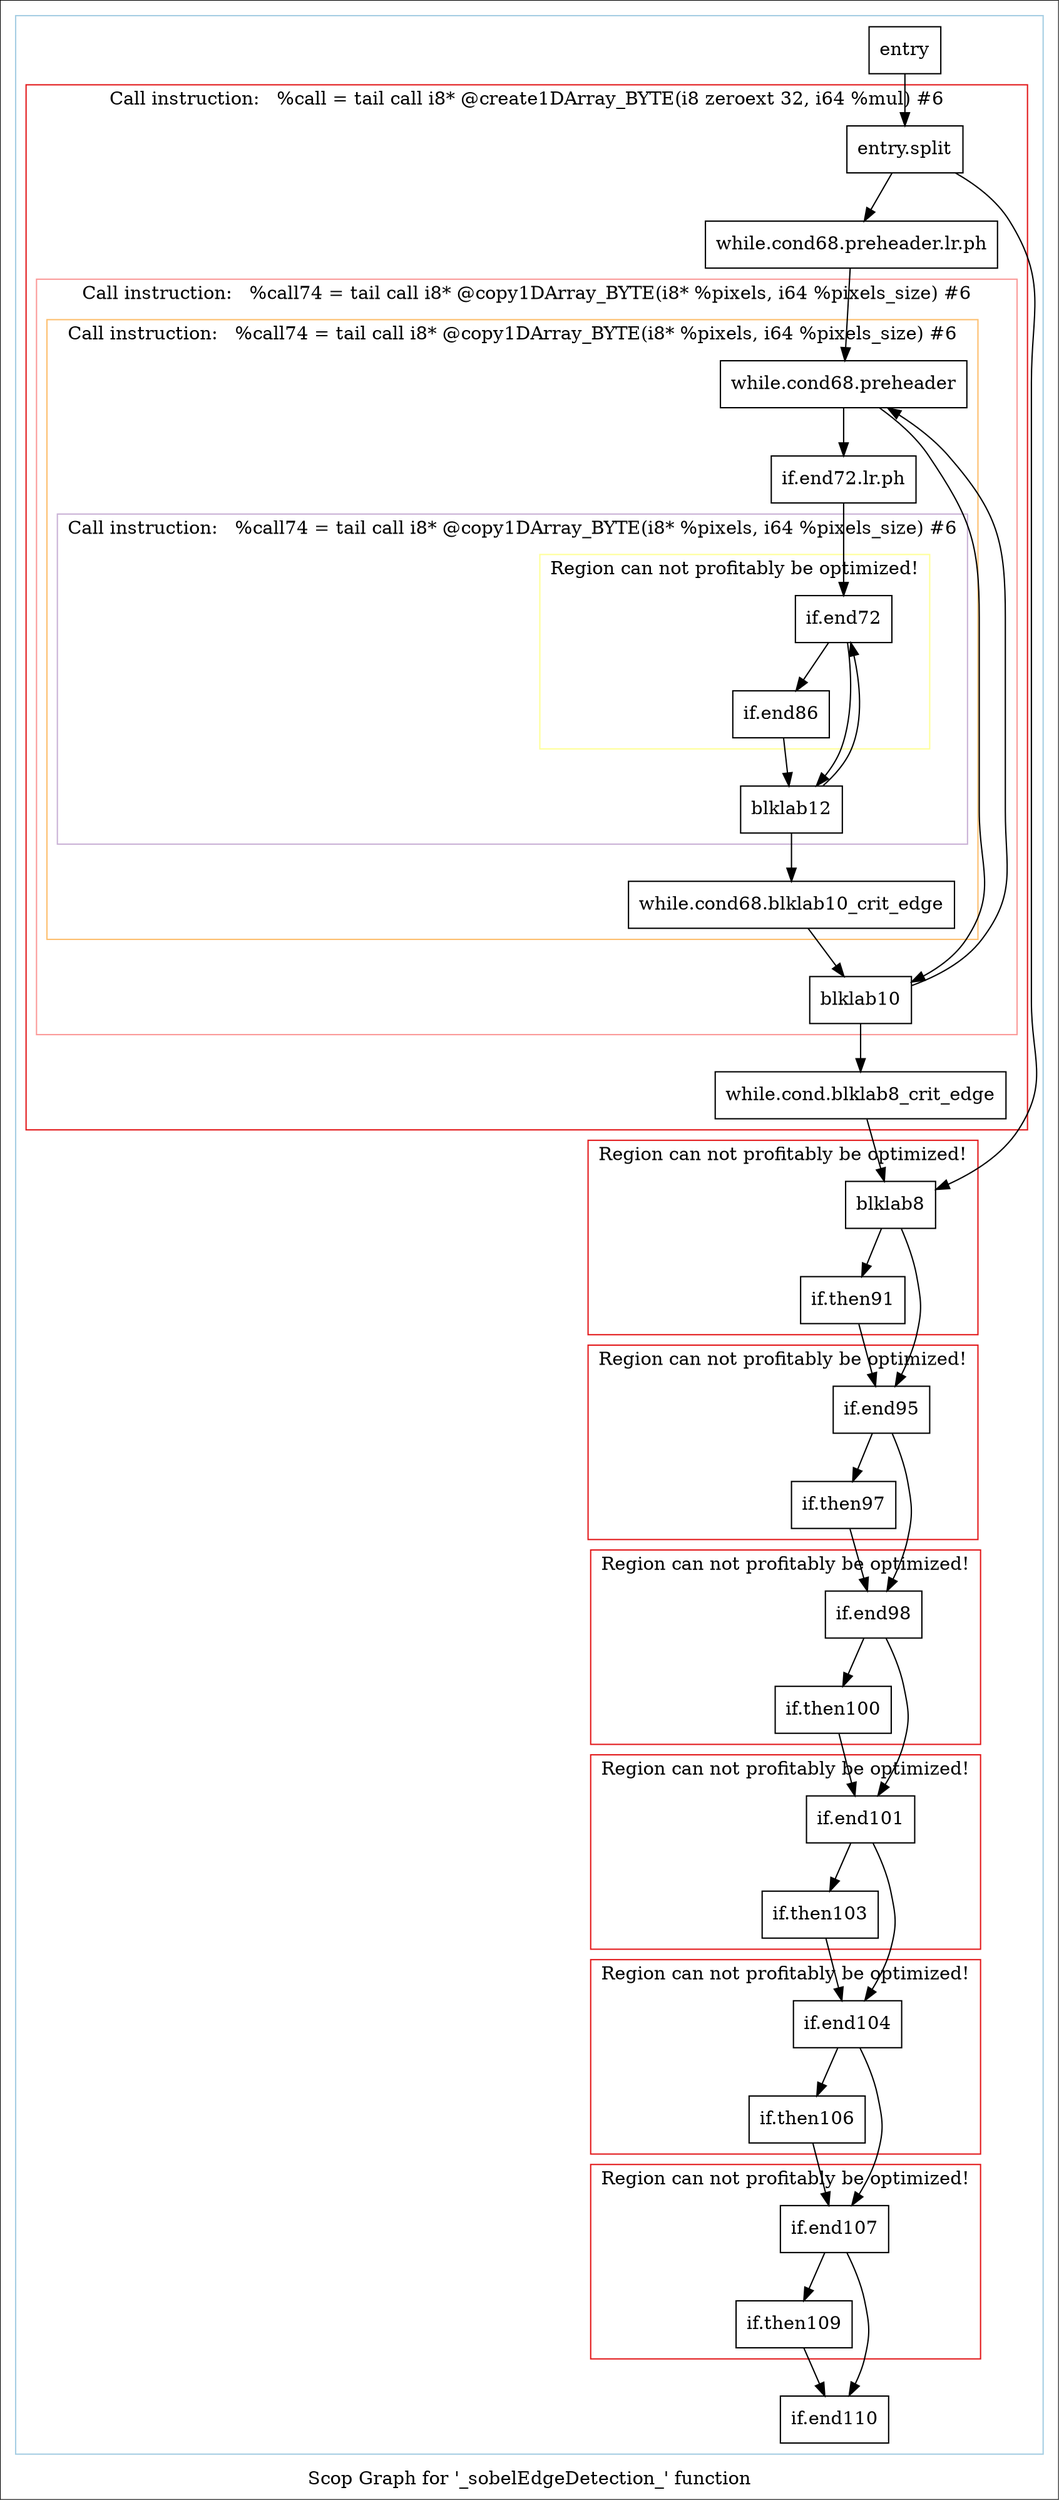 digraph "Scop Graph for '_sobelEdgeDetection_' function" {
	label="Scop Graph for '_sobelEdgeDetection_' function";

	Node0xcadc730 [shape=record,label="{entry}"];
	Node0xcadc730 -> Node0xcadc750;
	Node0xcadc750 [shape=record,label="{entry.split}"];
	Node0xcadc750 -> Node0xcbf70b0;
	Node0xcadc750 -> Node0xcbf70d0;
	Node0xcbf70b0 [shape=record,label="{while.cond68.preheader.lr.ph}"];
	Node0xcbf70b0 -> Node0xcbf70f0;
	Node0xcbf70f0 [shape=record,label="{while.cond68.preheader}"];
	Node0xcbf70f0 -> Node0xcbfc460;
	Node0xcbf70f0 -> Node0xcbfa430;
	Node0xcbfc460 [shape=record,label="{if.end72.lr.ph}"];
	Node0xcbfc460 -> Node0xcbfa3b0;
	Node0xcbfa3b0 [shape=record,label="{if.end72}"];
	Node0xcbfa3b0 -> Node0xcbfa410;
	Node0xcbfa3b0 -> Node0xcbfaaf0;
	Node0xcbfa410 [shape=record,label="{blklab12}"];
	Node0xcbfa410 -> Node0xcbfa3b0[constraint=false];
	Node0xcbfa410 -> Node0xcbfa120;
	Node0xcbfa120 [shape=record,label="{while.cond68.blklab10_crit_edge}"];
	Node0xcbfa120 -> Node0xcbfa430;
	Node0xcbfa430 [shape=record,label="{blklab10}"];
	Node0xcbfa430 -> Node0xcbf70f0[constraint=false];
	Node0xcbfa430 -> Node0xcbbdcd0;
	Node0xcbbdcd0 [shape=record,label="{while.cond.blklab8_crit_edge}"];
	Node0xcbbdcd0 -> Node0xcbf70d0;
	Node0xcbf70d0 [shape=record,label="{blklab8}"];
	Node0xcbf70d0 -> Node0xcbfa180;
	Node0xcbf70d0 -> Node0xcbfa1a0;
	Node0xcbfa180 [shape=record,label="{if.then91}"];
	Node0xcbfa180 -> Node0xcbfa1a0;
	Node0xcbfa1a0 [shape=record,label="{if.end95}"];
	Node0xcbfa1a0 -> Node0xcbf9db0;
	Node0xcbfa1a0 -> Node0xcbf9e10;
	Node0xcbf9db0 [shape=record,label="{if.end98}"];
	Node0xcbf9db0 -> Node0xcbf9e70;
	Node0xcbf9db0 -> Node0xc9b6340;
	Node0xcbf9e70 [shape=record,label="{if.end101}"];
	Node0xcbf9e70 -> Node0xc9b63a0;
	Node0xcbf9e70 -> Node0xc9b63c0;
	Node0xc9b63a0 [shape=record,label="{if.end104}"];
	Node0xc9b63a0 -> Node0xcbc4030;
	Node0xc9b63a0 -> Node0xcc11ce0;
	Node0xcbc4030 [shape=record,label="{if.end107}"];
	Node0xcbc4030 -> Node0xcbfd0d0;
	Node0xcbc4030 -> Node0xcbfd0f0;
	Node0xcbfd0d0 [shape=record,label="{if.end110}"];
	Node0xcbfd0f0 [shape=record,label="{if.then109}"];
	Node0xcbfd0f0 -> Node0xcbfd0d0;
	Node0xcc11ce0 [shape=record,label="{if.then106}"];
	Node0xcc11ce0 -> Node0xcbc4030;
	Node0xc9b63c0 [shape=record,label="{if.then103}"];
	Node0xc9b63c0 -> Node0xc9b63a0;
	Node0xc9b6340 [shape=record,label="{if.then100}"];
	Node0xc9b6340 -> Node0xcbf9e70;
	Node0xcbf9e10 [shape=record,label="{if.then97}"];
	Node0xcbf9e10 -> Node0xcbf9db0;
	Node0xcbfaaf0 [shape=record,label="{if.end86}"];
	Node0xcbfaaf0 -> Node0xcbfa410;
	colorscheme = "paired12"
        subgraph cluster_0xcbfb990 {
          label = "";
          style = solid;
          color = 1
          subgraph cluster_0xcbf9340 {
            label = "Call instruction:   %call = tail call i8* @create1DArray_BYTE(i8 zeroext 32, i64 %mul) #6";
            style = solid;
            color = 6
            subgraph cluster_0xcbc0710 {
              label = "Call instruction:   %call74 = tail call i8* @copy1DArray_BYTE(i8* %pixels, i64 %pixels_size) #6";
              style = solid;
              color = 5
              subgraph cluster_0xcbaea80 {
                label = "Call instruction:   %call74 = tail call i8* @copy1DArray_BYTE(i8* %pixels, i64 %pixels_size) #6";
                style = solid;
                color = 7
                subgraph cluster_0xcbc0370 {
                  label = "Call instruction:   %call74 = tail call i8* @copy1DArray_BYTE(i8* %pixels, i64 %pixels_size) #6";
                  style = solid;
                  color = 9
                  subgraph cluster_0xcbc0540 {
                    label = "Region can not profitably be optimized!";
                    style = solid;
                    color = 11
                    Node0xcbfa3b0;
                    Node0xcbfaaf0;
                  }
                  Node0xcbfa410;
                }
                Node0xcbf70f0;
                Node0xcbfc460;
                Node0xcbfa120;
              }
              Node0xcbfa430;
            }
            Node0xcadc750;
            Node0xcbf70b0;
            Node0xcbbdcd0;
          }
          subgraph cluster_0xcbc3230 {
            label = "Region can not profitably be optimized!";
            style = solid;
            color = 6
            Node0xcbf70d0;
            Node0xcbfa180;
          }
          subgraph cluster_0xcb81950 {
            label = "Region can not profitably be optimized!";
            style = solid;
            color = 6
            Node0xcbfa1a0;
            Node0xcbf9e10;
          }
          subgraph cluster_0xcbac700 {
            label = "Region can not profitably be optimized!";
            style = solid;
            color = 6
            Node0xcbf9db0;
            Node0xc9b6340;
          }
          subgraph cluster_0xcbc3400 {
            label = "Region can not profitably be optimized!";
            style = solid;
            color = 6
            Node0xcbf9e70;
            Node0xc9b63c0;
          }
          subgraph cluster_0xcbfd180 {
            label = "Region can not profitably be optimized!";
            style = solid;
            color = 6
            Node0xc9b63a0;
            Node0xcc11ce0;
          }
          subgraph cluster_0xcadbbd0 {
            label = "Region can not profitably be optimized!";
            style = solid;
            color = 6
            Node0xcbc4030;
            Node0xcbfd0f0;
          }
          Node0xcadc730;
          Node0xcbfd0d0;
        }
}
